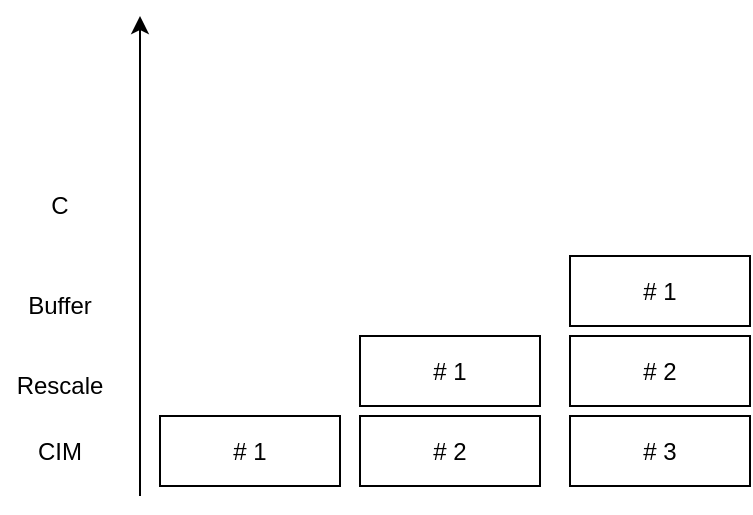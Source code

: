 <mxfile version="22.1.5" type="github">
  <diagram name="Page-1" id="Lp4SEj0FjihY1pWJekBl">
    <mxGraphModel dx="666" dy="470" grid="1" gridSize="10" guides="1" tooltips="1" connect="1" arrows="1" fold="1" page="1" pageScale="1" pageWidth="850" pageHeight="1100" math="0" shadow="0">
      <root>
        <mxCell id="0" />
        <mxCell id="1" parent="0" />
        <mxCell id="tvnu7cFQUctcLX-_SQwg-1" value="" style="endArrow=classic;html=1;rounded=0;" edge="1" parent="1">
          <mxGeometry width="50" height="50" relative="1" as="geometry">
            <mxPoint x="120" y="480" as="sourcePoint" />
            <mxPoint x="120" y="240" as="targetPoint" />
          </mxGeometry>
        </mxCell>
        <mxCell id="tvnu7cFQUctcLX-_SQwg-2" value="CIM" style="text;html=1;strokeColor=none;fillColor=none;align=center;verticalAlign=middle;whiteSpace=wrap;rounded=0;" vertex="1" parent="1">
          <mxGeometry x="50" y="442.5" width="60" height="30" as="geometry" />
        </mxCell>
        <mxCell id="tvnu7cFQUctcLX-_SQwg-3" value="Buffer" style="text;html=1;strokeColor=none;fillColor=none;align=center;verticalAlign=middle;whiteSpace=wrap;rounded=0;" vertex="1" parent="1">
          <mxGeometry x="50" y="370" width="60" height="30" as="geometry" />
        </mxCell>
        <mxCell id="tvnu7cFQUctcLX-_SQwg-4" value="Rescale" style="text;html=1;strokeColor=none;fillColor=none;align=center;verticalAlign=middle;whiteSpace=wrap;rounded=0;" vertex="1" parent="1">
          <mxGeometry x="50" y="410" width="60" height="30" as="geometry" />
        </mxCell>
        <mxCell id="tvnu7cFQUctcLX-_SQwg-5" value="C" style="text;html=1;strokeColor=none;fillColor=none;align=center;verticalAlign=middle;whiteSpace=wrap;rounded=0;" vertex="1" parent="1">
          <mxGeometry x="50" y="320" width="60" height="30" as="geometry" />
        </mxCell>
        <mxCell id="tvnu7cFQUctcLX-_SQwg-6" value="# 1" style="rounded=0;whiteSpace=wrap;html=1;" vertex="1" parent="1">
          <mxGeometry x="130" y="440" width="90" height="35" as="geometry" />
        </mxCell>
        <mxCell id="tvnu7cFQUctcLX-_SQwg-7" value="# 2" style="rounded=0;whiteSpace=wrap;html=1;" vertex="1" parent="1">
          <mxGeometry x="230" y="440" width="90" height="35" as="geometry" />
        </mxCell>
        <mxCell id="tvnu7cFQUctcLX-_SQwg-8" value="# 1" style="rounded=0;whiteSpace=wrap;html=1;" vertex="1" parent="1">
          <mxGeometry x="230" y="400" width="90" height="35" as="geometry" />
        </mxCell>
        <mxCell id="tvnu7cFQUctcLX-_SQwg-9" value="# 3" style="rounded=0;whiteSpace=wrap;html=1;" vertex="1" parent="1">
          <mxGeometry x="335" y="440" width="90" height="35" as="geometry" />
        </mxCell>
        <mxCell id="tvnu7cFQUctcLX-_SQwg-10" value="# 2" style="rounded=0;whiteSpace=wrap;html=1;" vertex="1" parent="1">
          <mxGeometry x="335" y="400" width="90" height="35" as="geometry" />
        </mxCell>
        <mxCell id="tvnu7cFQUctcLX-_SQwg-11" value="# 1" style="rounded=0;whiteSpace=wrap;html=1;" vertex="1" parent="1">
          <mxGeometry x="335" y="360" width="90" height="35" as="geometry" />
        </mxCell>
      </root>
    </mxGraphModel>
  </diagram>
</mxfile>
